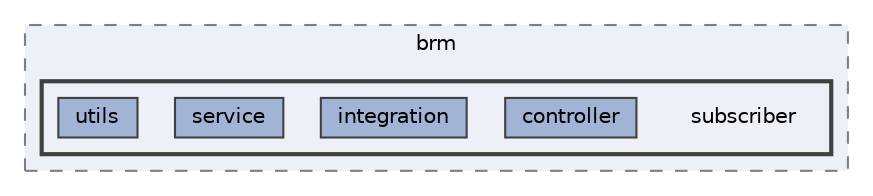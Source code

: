 digraph "repository/brm-subscriber/src/test/java/com/sterlite/cal/brm/subscriber"
{
 // LATEX_PDF_SIZE
  bgcolor="transparent";
  edge [fontname=Helvetica,fontsize=10,labelfontname=Helvetica,labelfontsize=10];
  node [fontname=Helvetica,fontsize=10,shape=box,height=0.2,width=0.4];
  compound=true
  subgraph clusterdir_7f3e1aea7865a2a42fd7277fdb03f9b0 {
    graph [ bgcolor="#edf0f7", pencolor="grey50", label="brm", fontname=Helvetica,fontsize=10 style="filled,dashed", URL="dir_7f3e1aea7865a2a42fd7277fdb03f9b0.html",tooltip=""]
  subgraph clusterdir_7680b01d5046f063cb246767b4a78bcd {
    graph [ bgcolor="#edf0f7", pencolor="grey25", label="", fontname=Helvetica,fontsize=10 style="filled,bold", URL="dir_7680b01d5046f063cb246767b4a78bcd.html",tooltip=""]
    dir_7680b01d5046f063cb246767b4a78bcd [shape=plaintext, label="subscriber"];
  dir_4d8f4a44cdc6eb5b4547814b4a154304 [label="controller", fillcolor="#a2b4d6", color="grey25", style="filled", URL="dir_4d8f4a44cdc6eb5b4547814b4a154304.html",tooltip=""];
  dir_f8b5beec71b53cea220a2af602bb25cf [label="integration", fillcolor="#a2b4d6", color="grey25", style="filled", URL="dir_f8b5beec71b53cea220a2af602bb25cf.html",tooltip=""];
  dir_01f0086dda12c62badc14b136f4deac1 [label="service", fillcolor="#a2b4d6", color="grey25", style="filled", URL="dir_01f0086dda12c62badc14b136f4deac1.html",tooltip=""];
  dir_64379491cb9bf83a7dce213a9f7f4ddf [label="utils", fillcolor="#a2b4d6", color="grey25", style="filled", URL="dir_64379491cb9bf83a7dce213a9f7f4ddf.html",tooltip=""];
  }
  }
}
